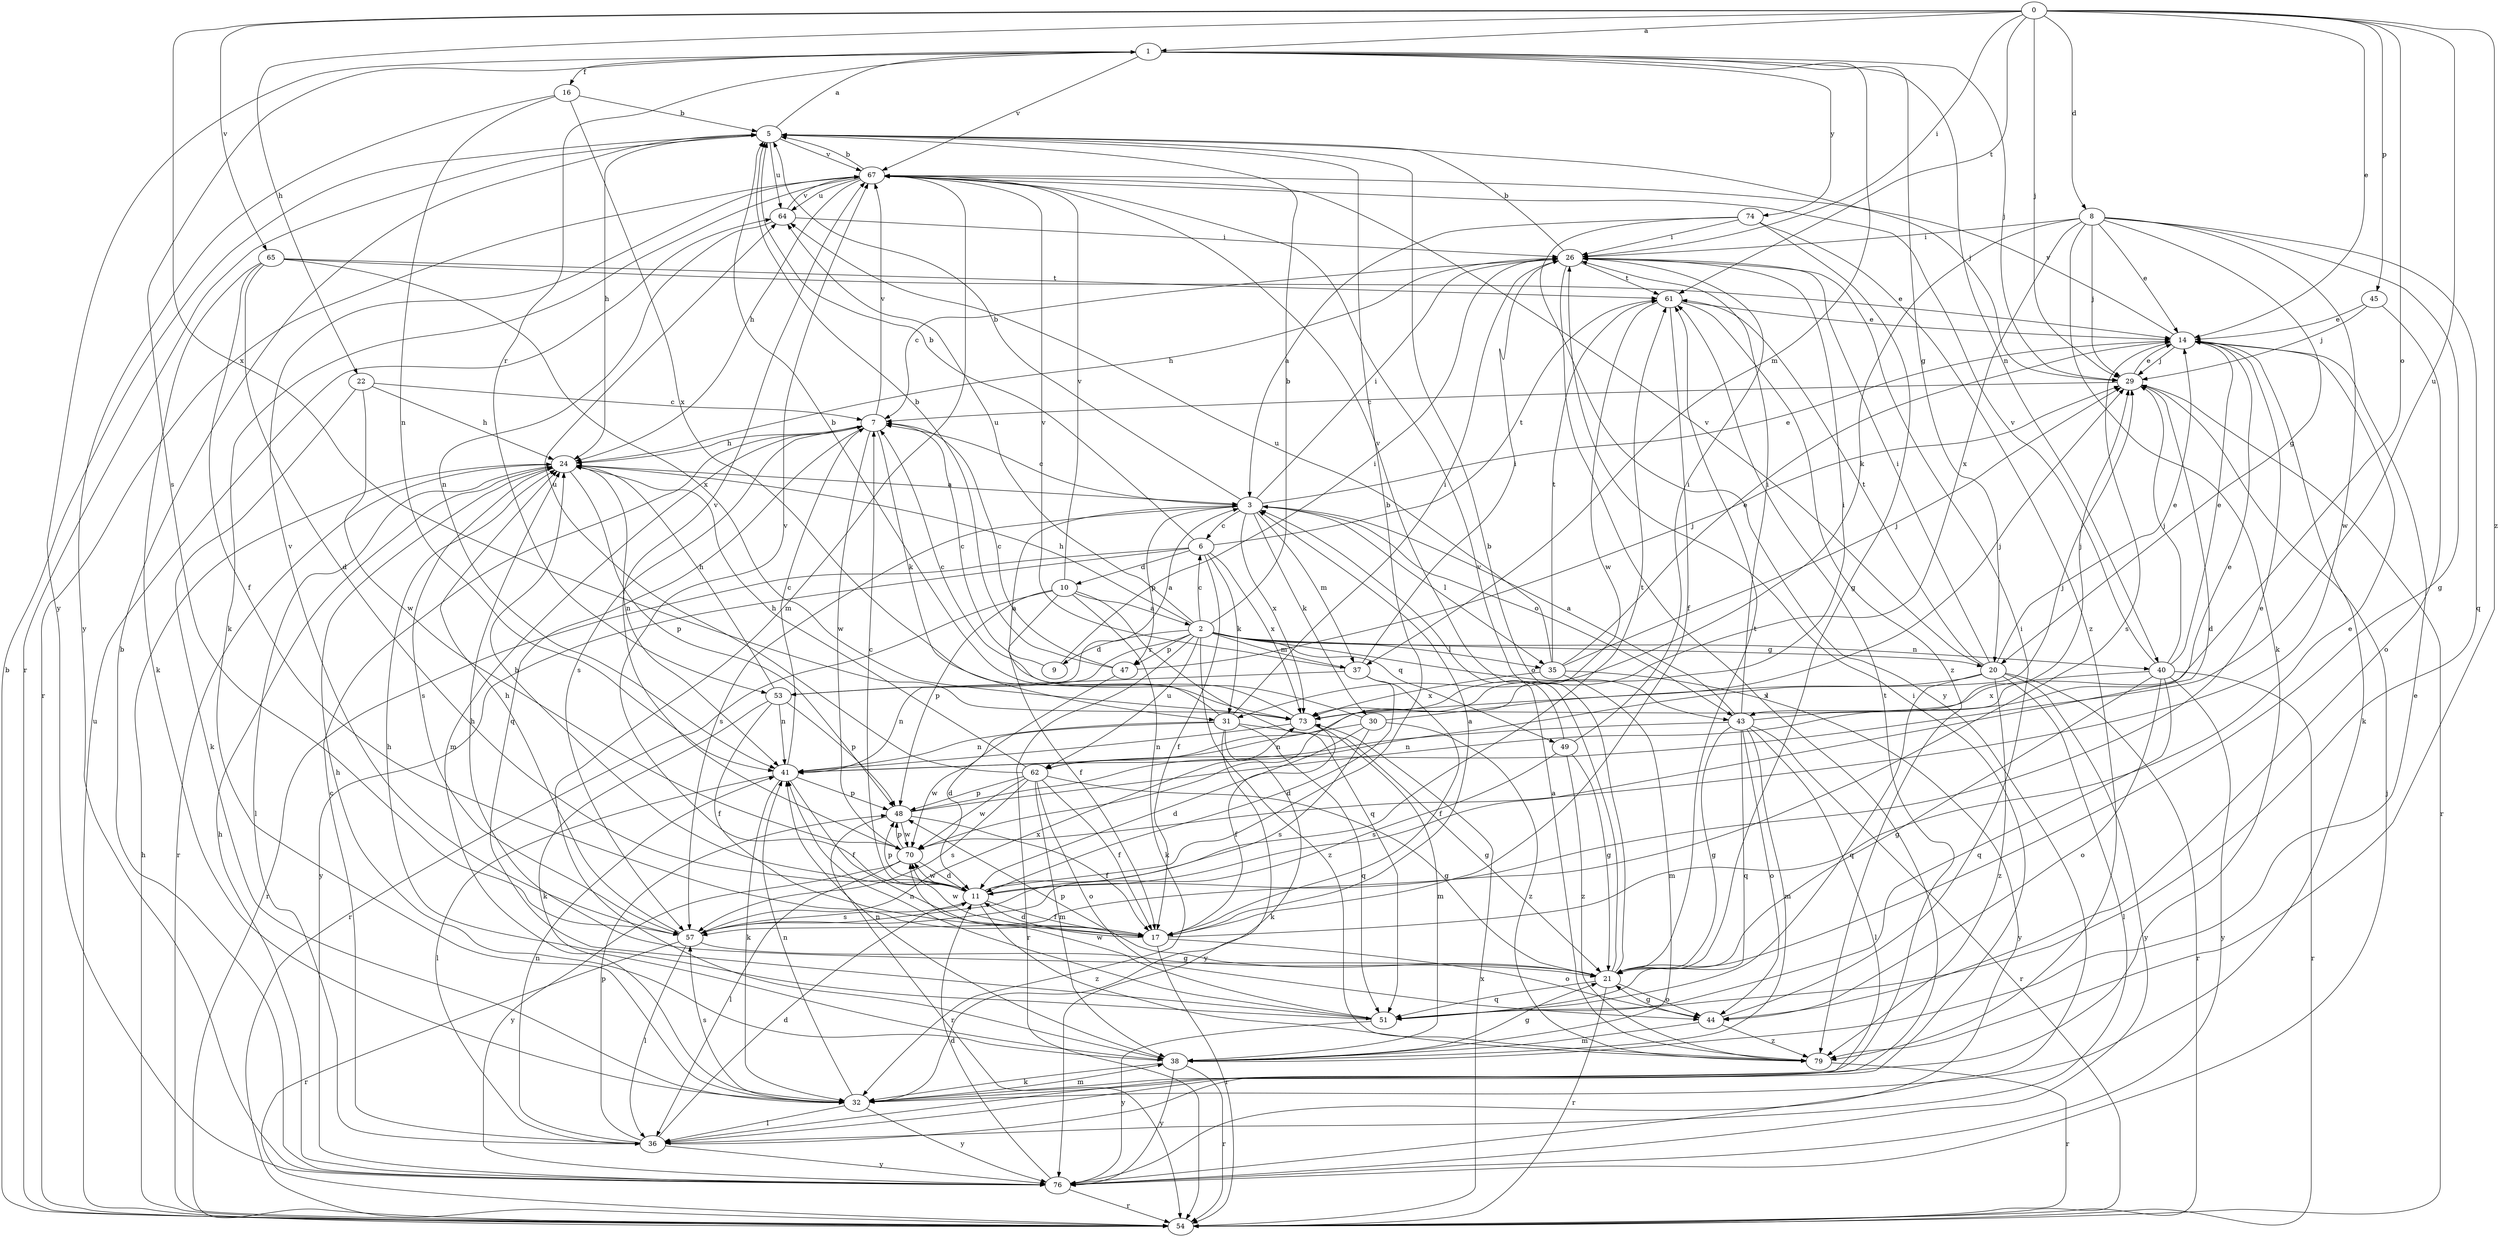 strict digraph  {
0;
1;
2;
3;
5;
6;
7;
8;
9;
10;
11;
14;
16;
17;
20;
21;
22;
24;
26;
29;
30;
31;
32;
35;
36;
37;
38;
40;
41;
43;
44;
45;
47;
48;
49;
51;
53;
54;
57;
61;
62;
64;
65;
67;
70;
73;
74;
76;
79;
0 -> 1  [label=a];
0 -> 8  [label=d];
0 -> 14  [label=e];
0 -> 22  [label=h];
0 -> 26  [label=i];
0 -> 29  [label=j];
0 -> 43  [label=o];
0 -> 45  [label=p];
0 -> 61  [label=t];
0 -> 62  [label=u];
0 -> 65  [label=v];
0 -> 73  [label=x];
0 -> 79  [label=z];
1 -> 16  [label=f];
1 -> 20  [label=g];
1 -> 29  [label=j];
1 -> 37  [label=m];
1 -> 40  [label=n];
1 -> 53  [label=r];
1 -> 57  [label=s];
1 -> 67  [label=v];
1 -> 74  [label=y];
1 -> 76  [label=y];
2 -> 5  [label=b];
2 -> 6  [label=c];
2 -> 9  [label=d];
2 -> 20  [label=g];
2 -> 24  [label=h];
2 -> 35  [label=l];
2 -> 37  [label=m];
2 -> 40  [label=n];
2 -> 43  [label=o];
2 -> 47  [label=p];
2 -> 49  [label=q];
2 -> 53  [label=r];
2 -> 54  [label=r];
2 -> 62  [label=u];
2 -> 64  [label=u];
2 -> 79  [label=z];
3 -> 5  [label=b];
3 -> 6  [label=c];
3 -> 7  [label=c];
3 -> 14  [label=e];
3 -> 26  [label=i];
3 -> 30  [label=k];
3 -> 35  [label=l];
3 -> 37  [label=m];
3 -> 43  [label=o];
3 -> 47  [label=p];
3 -> 57  [label=s];
3 -> 73  [label=x];
5 -> 1  [label=a];
5 -> 24  [label=h];
5 -> 29  [label=j];
5 -> 54  [label=r];
5 -> 64  [label=u];
5 -> 67  [label=v];
6 -> 5  [label=b];
6 -> 10  [label=d];
6 -> 17  [label=f];
6 -> 31  [label=k];
6 -> 54  [label=r];
6 -> 61  [label=t];
6 -> 73  [label=x];
6 -> 76  [label=y];
7 -> 24  [label=h];
7 -> 31  [label=k];
7 -> 38  [label=m];
7 -> 51  [label=q];
7 -> 57  [label=s];
7 -> 67  [label=v];
7 -> 70  [label=w];
8 -> 14  [label=e];
8 -> 20  [label=g];
8 -> 21  [label=g];
8 -> 26  [label=i];
8 -> 29  [label=j];
8 -> 31  [label=k];
8 -> 32  [label=k];
8 -> 51  [label=q];
8 -> 70  [label=w];
8 -> 73  [label=x];
9 -> 7  [label=c];
9 -> 26  [label=i];
10 -> 2  [label=a];
10 -> 17  [label=f];
10 -> 32  [label=k];
10 -> 48  [label=p];
10 -> 51  [label=q];
10 -> 54  [label=r];
10 -> 67  [label=v];
11 -> 5  [label=b];
11 -> 7  [label=c];
11 -> 14  [label=e];
11 -> 17  [label=f];
11 -> 24  [label=h];
11 -> 48  [label=p];
11 -> 57  [label=s];
11 -> 61  [label=t];
11 -> 67  [label=v];
11 -> 70  [label=w];
11 -> 79  [label=z];
14 -> 29  [label=j];
14 -> 32  [label=k];
14 -> 57  [label=s];
14 -> 67  [label=v];
16 -> 5  [label=b];
16 -> 41  [label=n];
16 -> 73  [label=x];
16 -> 76  [label=y];
17 -> 3  [label=a];
17 -> 11  [label=d];
17 -> 14  [label=e];
17 -> 44  [label=o];
17 -> 54  [label=r];
17 -> 70  [label=w];
20 -> 14  [label=e];
20 -> 26  [label=i];
20 -> 36  [label=l];
20 -> 51  [label=q];
20 -> 54  [label=r];
20 -> 61  [label=t];
20 -> 67  [label=v];
20 -> 73  [label=x];
20 -> 76  [label=y];
20 -> 79  [label=z];
21 -> 5  [label=b];
21 -> 24  [label=h];
21 -> 44  [label=o];
21 -> 48  [label=p];
21 -> 51  [label=q];
21 -> 54  [label=r];
21 -> 61  [label=t];
21 -> 67  [label=v];
22 -> 7  [label=c];
22 -> 24  [label=h];
22 -> 32  [label=k];
22 -> 70  [label=w];
24 -> 3  [label=a];
24 -> 36  [label=l];
24 -> 41  [label=n];
24 -> 48  [label=p];
24 -> 54  [label=r];
24 -> 57  [label=s];
26 -> 5  [label=b];
26 -> 7  [label=c];
26 -> 24  [label=h];
26 -> 36  [label=l];
26 -> 61  [label=t];
29 -> 7  [label=c];
29 -> 11  [label=d];
29 -> 14  [label=e];
29 -> 54  [label=r];
30 -> 7  [label=c];
30 -> 11  [label=d];
30 -> 29  [label=j];
30 -> 41  [label=n];
30 -> 57  [label=s];
30 -> 79  [label=z];
31 -> 3  [label=a];
31 -> 21  [label=g];
31 -> 26  [label=i];
31 -> 32  [label=k];
31 -> 41  [label=n];
31 -> 51  [label=q];
31 -> 70  [label=w];
31 -> 76  [label=y];
32 -> 36  [label=l];
32 -> 38  [label=m];
32 -> 41  [label=n];
32 -> 57  [label=s];
32 -> 61  [label=t];
32 -> 76  [label=y];
35 -> 14  [label=e];
35 -> 29  [label=j];
35 -> 38  [label=m];
35 -> 61  [label=t];
35 -> 64  [label=u];
35 -> 73  [label=x];
35 -> 76  [label=y];
36 -> 7  [label=c];
36 -> 11  [label=d];
36 -> 26  [label=i];
36 -> 41  [label=n];
36 -> 48  [label=p];
36 -> 76  [label=y];
37 -> 11  [label=d];
37 -> 17  [label=f];
37 -> 26  [label=i];
37 -> 41  [label=n];
37 -> 67  [label=v];
38 -> 14  [label=e];
38 -> 21  [label=g];
38 -> 24  [label=h];
38 -> 32  [label=k];
38 -> 41  [label=n];
38 -> 54  [label=r];
38 -> 76  [label=y];
40 -> 14  [label=e];
40 -> 21  [label=g];
40 -> 29  [label=j];
40 -> 44  [label=o];
40 -> 51  [label=q];
40 -> 54  [label=r];
40 -> 67  [label=v];
40 -> 73  [label=x];
40 -> 76  [label=y];
41 -> 7  [label=c];
41 -> 17  [label=f];
41 -> 32  [label=k];
41 -> 36  [label=l];
41 -> 48  [label=p];
43 -> 3  [label=a];
43 -> 21  [label=g];
43 -> 26  [label=i];
43 -> 29  [label=j];
43 -> 36  [label=l];
43 -> 38  [label=m];
43 -> 41  [label=n];
43 -> 44  [label=o];
43 -> 51  [label=q];
43 -> 54  [label=r];
44 -> 21  [label=g];
44 -> 26  [label=i];
44 -> 38  [label=m];
44 -> 79  [label=z];
45 -> 14  [label=e];
45 -> 29  [label=j];
45 -> 44  [label=o];
47 -> 5  [label=b];
47 -> 7  [label=c];
47 -> 11  [label=d];
47 -> 29  [label=j];
48 -> 14  [label=e];
48 -> 17  [label=f];
48 -> 29  [label=j];
48 -> 54  [label=r];
48 -> 70  [label=w];
49 -> 21  [label=g];
49 -> 26  [label=i];
49 -> 57  [label=s];
49 -> 67  [label=v];
49 -> 79  [label=z];
51 -> 24  [label=h];
51 -> 41  [label=n];
51 -> 70  [label=w];
51 -> 76  [label=y];
53 -> 3  [label=a];
53 -> 17  [label=f];
53 -> 24  [label=h];
53 -> 32  [label=k];
53 -> 41  [label=n];
53 -> 48  [label=p];
54 -> 5  [label=b];
54 -> 24  [label=h];
54 -> 64  [label=u];
54 -> 73  [label=x];
57 -> 21  [label=g];
57 -> 24  [label=h];
57 -> 36  [label=l];
57 -> 54  [label=r];
57 -> 67  [label=v];
57 -> 73  [label=x];
61 -> 14  [label=e];
61 -> 17  [label=f];
61 -> 70  [label=w];
61 -> 79  [label=z];
62 -> 17  [label=f];
62 -> 21  [label=g];
62 -> 24  [label=h];
62 -> 26  [label=i];
62 -> 38  [label=m];
62 -> 44  [label=o];
62 -> 48  [label=p];
62 -> 57  [label=s];
62 -> 64  [label=u];
62 -> 70  [label=w];
64 -> 26  [label=i];
64 -> 41  [label=n];
64 -> 67  [label=v];
65 -> 11  [label=d];
65 -> 14  [label=e];
65 -> 17  [label=f];
65 -> 32  [label=k];
65 -> 61  [label=t];
65 -> 73  [label=x];
67 -> 5  [label=b];
67 -> 24  [label=h];
67 -> 32  [label=k];
67 -> 38  [label=m];
67 -> 54  [label=r];
67 -> 64  [label=u];
70 -> 11  [label=d];
70 -> 36  [label=l];
70 -> 48  [label=p];
70 -> 67  [label=v];
70 -> 76  [label=y];
73 -> 5  [label=b];
73 -> 17  [label=f];
73 -> 38  [label=m];
73 -> 41  [label=n];
74 -> 3  [label=a];
74 -> 21  [label=g];
74 -> 26  [label=i];
74 -> 76  [label=y];
74 -> 79  [label=z];
76 -> 5  [label=b];
76 -> 11  [label=d];
76 -> 24  [label=h];
76 -> 29  [label=j];
76 -> 54  [label=r];
79 -> 3  [label=a];
79 -> 54  [label=r];
}
